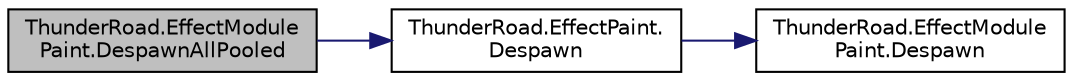 digraph "ThunderRoad.EffectModulePaint.DespawnAllPooled"
{
 // LATEX_PDF_SIZE
  edge [fontname="Helvetica",fontsize="10",labelfontname="Helvetica",labelfontsize="10"];
  node [fontname="Helvetica",fontsize="10",shape=record];
  rankdir="LR";
  Node1 [label="ThunderRoad.EffectModule\lPaint.DespawnAllPooled",height=0.2,width=0.4,color="black", fillcolor="grey75", style="filled", fontcolor="black",tooltip="Despawns all pooled."];
  Node1 -> Node2 [color="midnightblue",fontsize="10",style="solid",fontname="Helvetica"];
  Node2 [label="ThunderRoad.EffectPaint.\lDespawn",height=0.2,width=0.4,color="black", fillcolor="white", style="filled",URL="$class_thunder_road_1_1_effect_paint.html#a4adc3a0be3d755e6d385f5c57482c306",tooltip="Despawns this instance."];
  Node2 -> Node3 [color="midnightblue",fontsize="10",style="solid",fontname="Helvetica"];
  Node3 [label="ThunderRoad.EffectModule\lPaint.Despawn",height=0.2,width=0.4,color="black", fillcolor="white", style="filled",URL="$class_thunder_road_1_1_effect_module_paint.html#a867ecef195acc76a2f587630b8574ca1",tooltip="Despawns the specified effect."];
}
